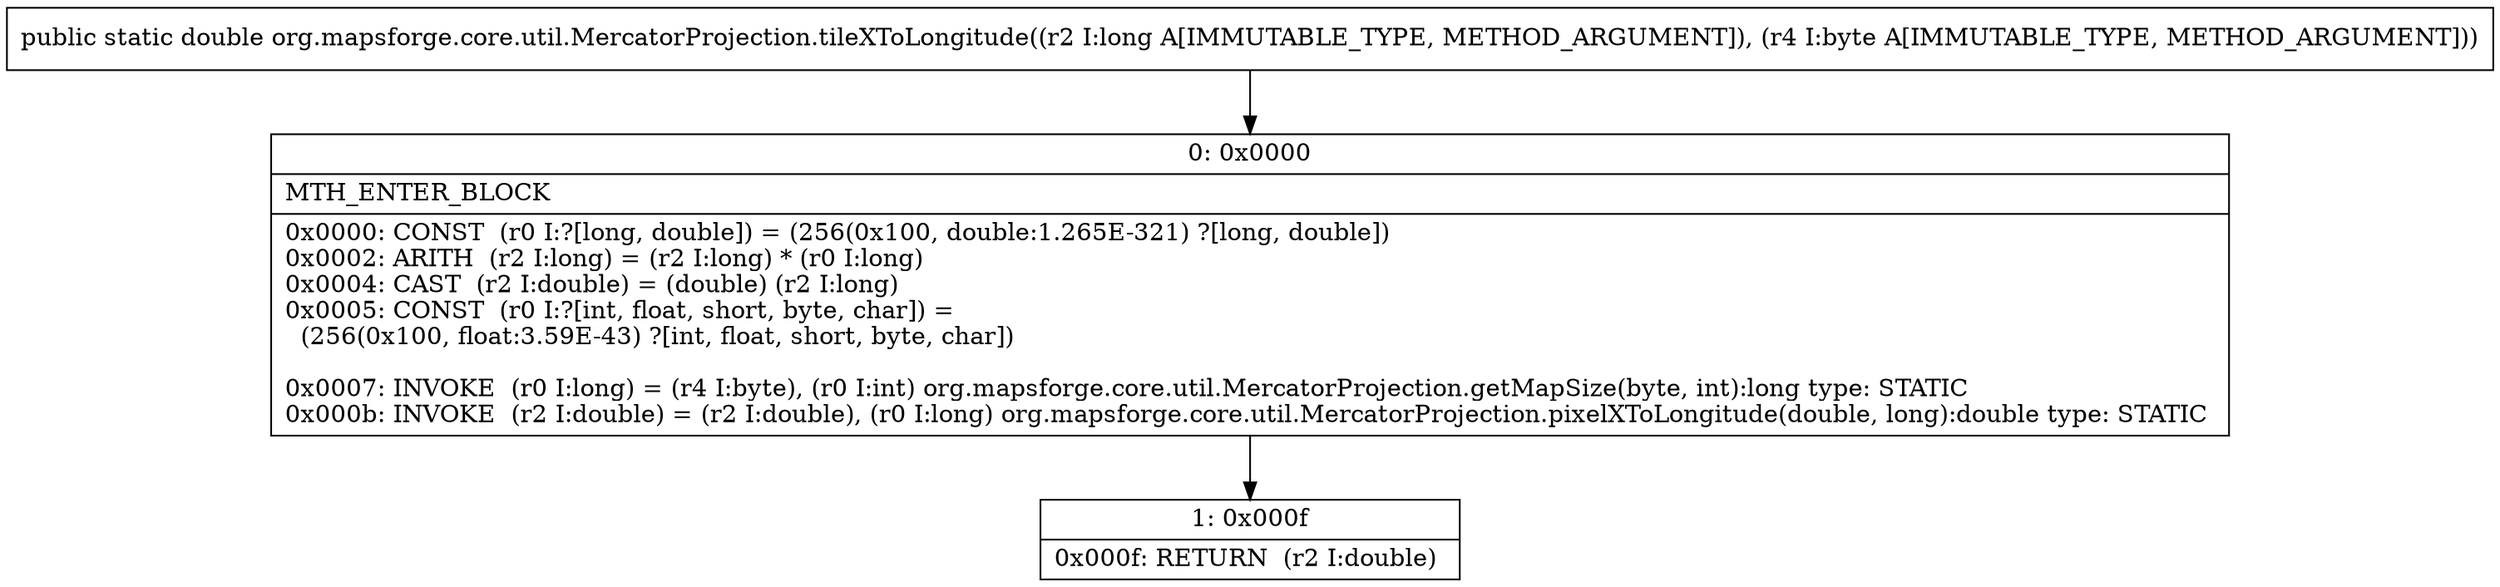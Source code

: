 digraph "CFG fororg.mapsforge.core.util.MercatorProjection.tileXToLongitude(JB)D" {
Node_0 [shape=record,label="{0\:\ 0x0000|MTH_ENTER_BLOCK\l|0x0000: CONST  (r0 I:?[long, double]) = (256(0x100, double:1.265E\-321) ?[long, double]) \l0x0002: ARITH  (r2 I:long) = (r2 I:long) * (r0 I:long) \l0x0004: CAST  (r2 I:double) = (double) (r2 I:long) \l0x0005: CONST  (r0 I:?[int, float, short, byte, char]) = \l  (256(0x100, float:3.59E\-43) ?[int, float, short, byte, char])\l \l0x0007: INVOKE  (r0 I:long) = (r4 I:byte), (r0 I:int) org.mapsforge.core.util.MercatorProjection.getMapSize(byte, int):long type: STATIC \l0x000b: INVOKE  (r2 I:double) = (r2 I:double), (r0 I:long) org.mapsforge.core.util.MercatorProjection.pixelXToLongitude(double, long):double type: STATIC \l}"];
Node_1 [shape=record,label="{1\:\ 0x000f|0x000f: RETURN  (r2 I:double) \l}"];
MethodNode[shape=record,label="{public static double org.mapsforge.core.util.MercatorProjection.tileXToLongitude((r2 I:long A[IMMUTABLE_TYPE, METHOD_ARGUMENT]), (r4 I:byte A[IMMUTABLE_TYPE, METHOD_ARGUMENT])) }"];
MethodNode -> Node_0;
Node_0 -> Node_1;
}

